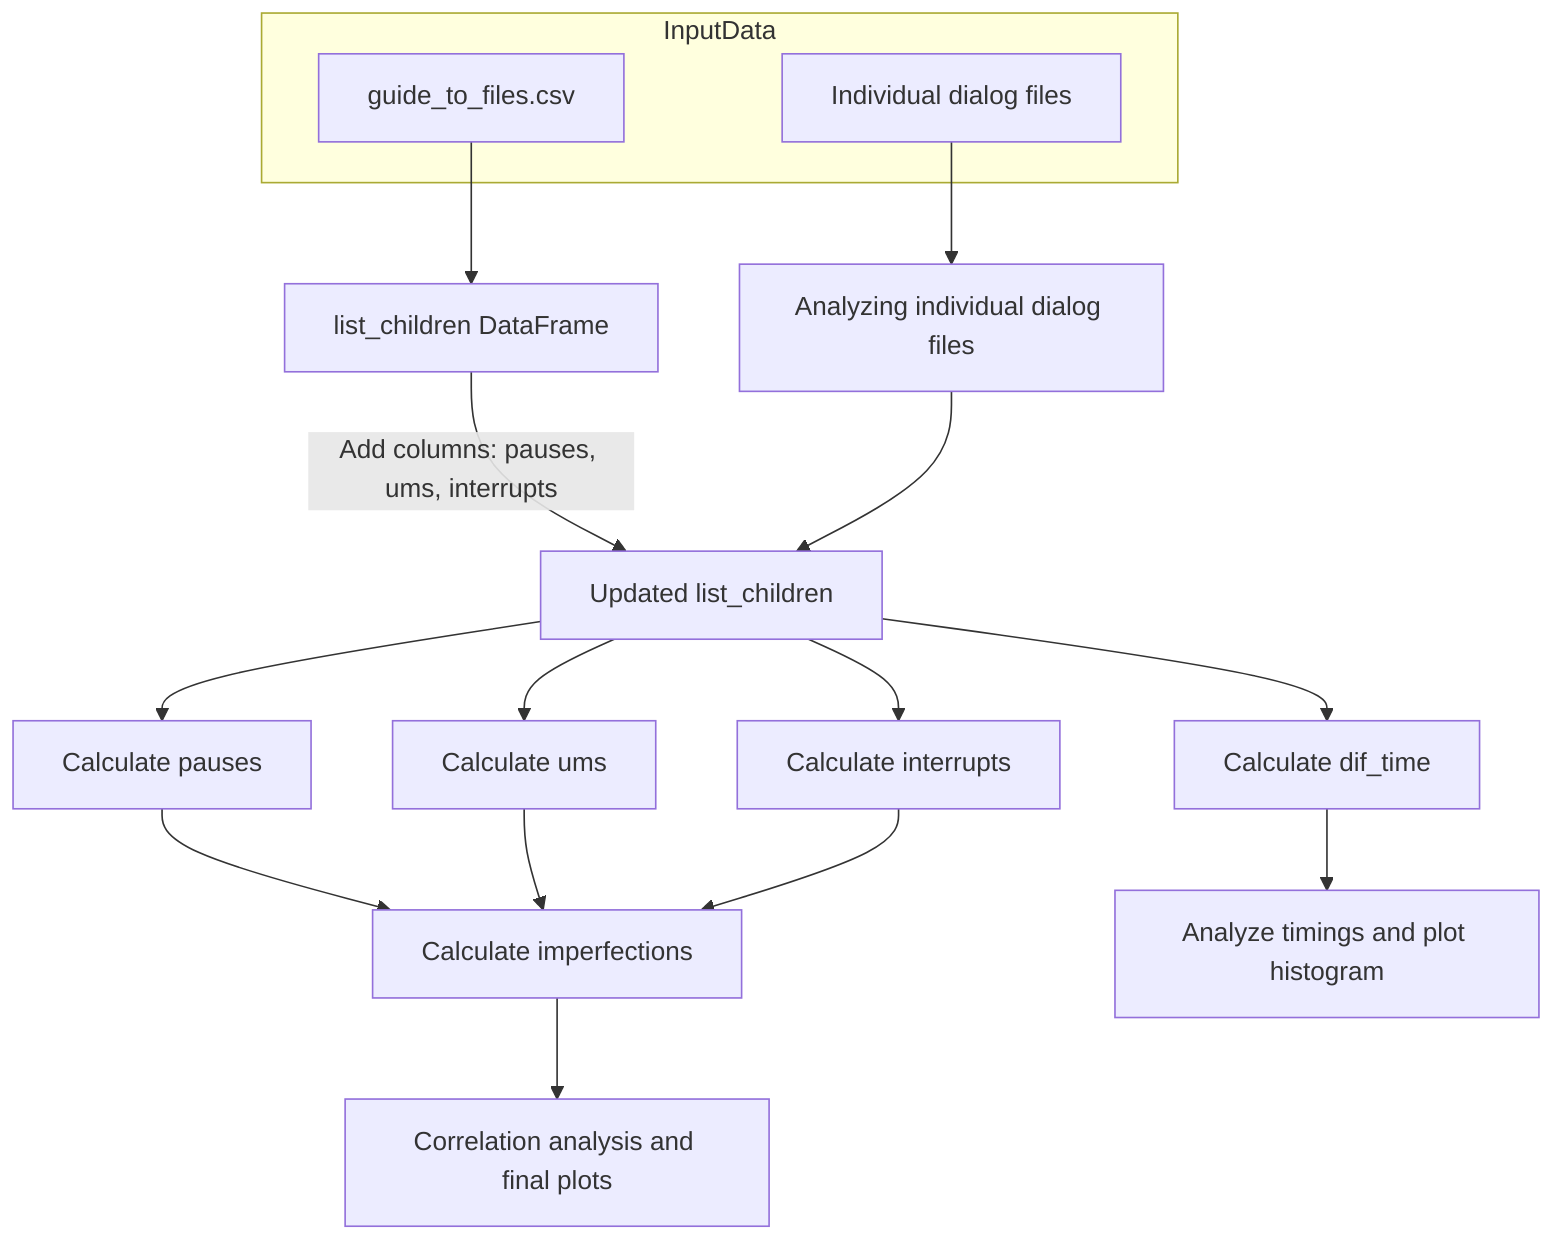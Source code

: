 flowchart TD
    subgraph InputData
        A1["guide_to_files.csv"]
        A2["Individual dialog files"]
    end

    A1 --> B1
    A2 --> B2

    %% Node for list_children DataFrame
    B1["list_children DataFrame"] --> |"Add columns: pauses, ums, interrupts"| B3["Updated list_children"]

    %% Calculations and Data Transformations
    B2["Analyzing individual dialog files"] --> B3
    B3 --> C1["Calculate dif_time"]
    B3 --> C2["Calculate pauses"]
    B3 --> C3["Calculate ums"]
    B3 --> C4["Calculate interrupts"]

    %% Imperfections Calculation
    C2 --> D["Calculate imperfections"]
    C3 --> D
    C4 --> D

    %% Usage of dif_time
    C1 --> E1["Analyze timings and plot histogram"]

    %% Final data usage for analyses
    D --> E2["Correlation analysis and final plots"]